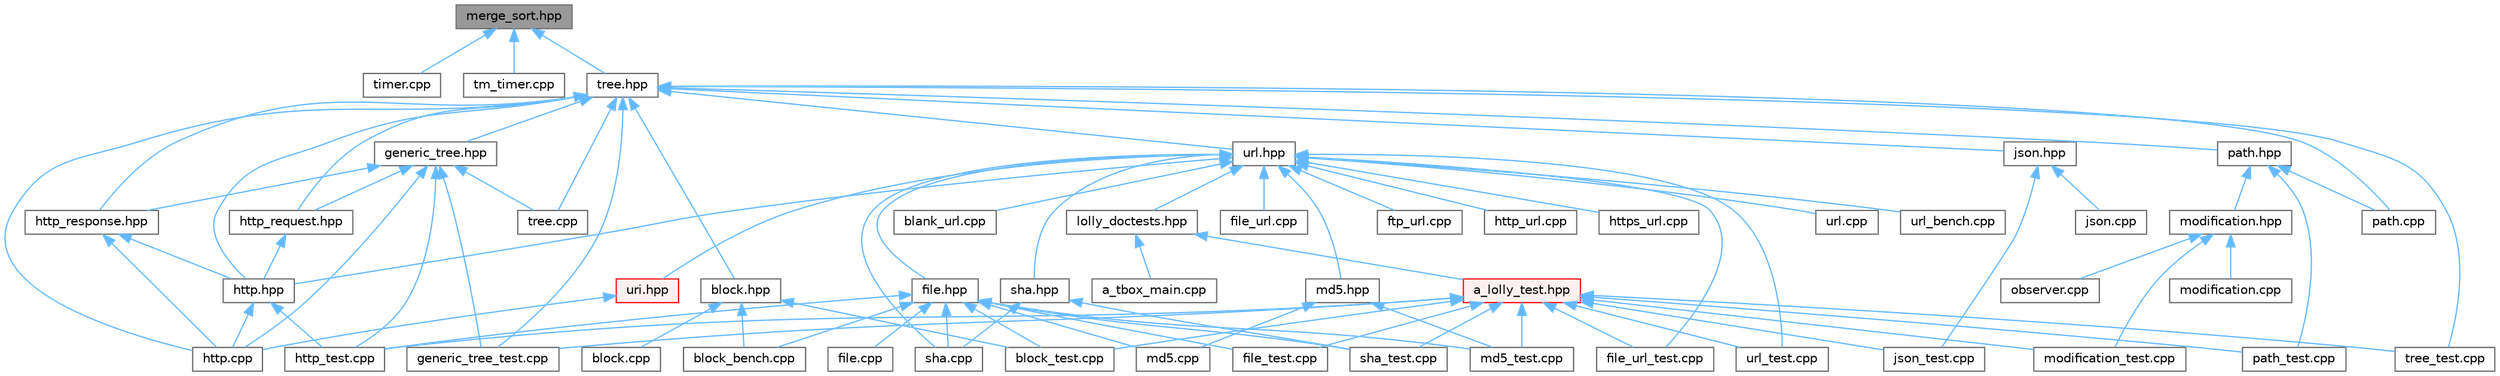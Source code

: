 digraph "merge_sort.hpp"
{
 // LATEX_PDF_SIZE
  bgcolor="transparent";
  edge [fontname=Helvetica,fontsize=10,labelfontname=Helvetica,labelfontsize=10];
  node [fontname=Helvetica,fontsize=10,shape=box,height=0.2,width=0.4];
  Node1 [id="Node000001",label="merge_sort.hpp",height=0.2,width=0.4,color="gray40", fillcolor="grey60", style="filled", fontcolor="black",tooltip=" "];
  Node1 -> Node2 [id="edge1_Node000001_Node000002",dir="back",color="steelblue1",style="solid",tooltip=" "];
  Node2 [id="Node000002",label="timer.cpp",height=0.2,width=0.4,color="grey40", fillcolor="white", style="filled",URL="$timer_8cpp.html",tooltip=" "];
  Node1 -> Node3 [id="edge2_Node000001_Node000003",dir="back",color="steelblue1",style="solid",tooltip=" "];
  Node3 [id="Node000003",label="tm_timer.cpp",height=0.2,width=0.4,color="grey40", fillcolor="white", style="filled",URL="$tm__timer_8cpp.html",tooltip=" "];
  Node1 -> Node4 [id="edge3_Node000001_Node000004",dir="back",color="steelblue1",style="solid",tooltip=" "];
  Node4 [id="Node000004",label="tree.hpp",height=0.2,width=0.4,color="grey40", fillcolor="white", style="filled",URL="$tree_8hpp.html",tooltip=" "];
  Node4 -> Node5 [id="edge4_Node000004_Node000005",dir="back",color="steelblue1",style="solid",tooltip=" "];
  Node5 [id="Node000005",label="block.hpp",height=0.2,width=0.4,color="grey40", fillcolor="white", style="filled",URL="$block_8hpp.html",tooltip=" "];
  Node5 -> Node6 [id="edge5_Node000005_Node000006",dir="back",color="steelblue1",style="solid",tooltip=" "];
  Node6 [id="Node000006",label="block.cpp",height=0.2,width=0.4,color="grey40", fillcolor="white", style="filled",URL="$block_8cpp.html",tooltip=" "];
  Node5 -> Node7 [id="edge6_Node000005_Node000007",dir="back",color="steelblue1",style="solid",tooltip=" "];
  Node7 [id="Node000007",label="block_bench.cpp",height=0.2,width=0.4,color="grey40", fillcolor="white", style="filled",URL="$block__bench_8cpp.html",tooltip=" "];
  Node5 -> Node8 [id="edge7_Node000005_Node000008",dir="back",color="steelblue1",style="solid",tooltip=" "];
  Node8 [id="Node000008",label="block_test.cpp",height=0.2,width=0.4,color="grey40", fillcolor="white", style="filled",URL="$block__test_8cpp.html",tooltip=" "];
  Node4 -> Node9 [id="edge8_Node000004_Node000009",dir="back",color="steelblue1",style="solid",tooltip=" "];
  Node9 [id="Node000009",label="generic_tree.hpp",height=0.2,width=0.4,color="grey40", fillcolor="white", style="filled",URL="$generic__tree_8hpp.html",tooltip=" "];
  Node9 -> Node10 [id="edge9_Node000009_Node000010",dir="back",color="steelblue1",style="solid",tooltip=" "];
  Node10 [id="Node000010",label="generic_tree_test.cpp",height=0.2,width=0.4,color="grey40", fillcolor="white", style="filled",URL="$generic__tree__test_8cpp.html",tooltip=" "];
  Node9 -> Node11 [id="edge10_Node000009_Node000011",dir="back",color="steelblue1",style="solid",tooltip=" "];
  Node11 [id="Node000011",label="http.cpp",height=0.2,width=0.4,color="grey40", fillcolor="white", style="filled",URL="$http_8cpp.html",tooltip=" "];
  Node9 -> Node12 [id="edge11_Node000009_Node000012",dir="back",color="steelblue1",style="solid",tooltip=" "];
  Node12 [id="Node000012",label="http_request.hpp",height=0.2,width=0.4,color="grey40", fillcolor="white", style="filled",URL="$http__request_8hpp.html",tooltip=" "];
  Node12 -> Node13 [id="edge12_Node000012_Node000013",dir="back",color="steelblue1",style="solid",tooltip=" "];
  Node13 [id="Node000013",label="http.hpp",height=0.2,width=0.4,color="grey40", fillcolor="white", style="filled",URL="$http_8hpp.html",tooltip=" "];
  Node13 -> Node11 [id="edge13_Node000013_Node000011",dir="back",color="steelblue1",style="solid",tooltip=" "];
  Node13 -> Node14 [id="edge14_Node000013_Node000014",dir="back",color="steelblue1",style="solid",tooltip=" "];
  Node14 [id="Node000014",label="http_test.cpp",height=0.2,width=0.4,color="grey40", fillcolor="white", style="filled",URL="$http__test_8cpp.html",tooltip=" "];
  Node9 -> Node15 [id="edge15_Node000009_Node000015",dir="back",color="steelblue1",style="solid",tooltip=" "];
  Node15 [id="Node000015",label="http_response.hpp",height=0.2,width=0.4,color="grey40", fillcolor="white", style="filled",URL="$http__response_8hpp.html",tooltip=" "];
  Node15 -> Node11 [id="edge16_Node000015_Node000011",dir="back",color="steelblue1",style="solid",tooltip=" "];
  Node15 -> Node13 [id="edge17_Node000015_Node000013",dir="back",color="steelblue1",style="solid",tooltip=" "];
  Node9 -> Node14 [id="edge18_Node000009_Node000014",dir="back",color="steelblue1",style="solid",tooltip=" "];
  Node9 -> Node16 [id="edge19_Node000009_Node000016",dir="back",color="steelblue1",style="solid",tooltip=" "];
  Node16 [id="Node000016",label="tree.cpp",height=0.2,width=0.4,color="grey40", fillcolor="white", style="filled",URL="$tree_8cpp.html",tooltip=" "];
  Node4 -> Node10 [id="edge20_Node000004_Node000010",dir="back",color="steelblue1",style="solid",tooltip=" "];
  Node4 -> Node11 [id="edge21_Node000004_Node000011",dir="back",color="steelblue1",style="solid",tooltip=" "];
  Node4 -> Node13 [id="edge22_Node000004_Node000013",dir="back",color="steelblue1",style="solid",tooltip=" "];
  Node4 -> Node12 [id="edge23_Node000004_Node000012",dir="back",color="steelblue1",style="solid",tooltip=" "];
  Node4 -> Node15 [id="edge24_Node000004_Node000015",dir="back",color="steelblue1",style="solid",tooltip=" "];
  Node4 -> Node17 [id="edge25_Node000004_Node000017",dir="back",color="steelblue1",style="solid",tooltip=" "];
  Node17 [id="Node000017",label="json.hpp",height=0.2,width=0.4,color="grey40", fillcolor="white", style="filled",URL="$json_8hpp.html",tooltip=" "];
  Node17 -> Node18 [id="edge26_Node000017_Node000018",dir="back",color="steelblue1",style="solid",tooltip=" "];
  Node18 [id="Node000018",label="json.cpp",height=0.2,width=0.4,color="grey40", fillcolor="white", style="filled",URL="$json_8cpp.html",tooltip=" "];
  Node17 -> Node19 [id="edge27_Node000017_Node000019",dir="back",color="steelblue1",style="solid",tooltip=" "];
  Node19 [id="Node000019",label="json_test.cpp",height=0.2,width=0.4,color="grey40", fillcolor="white", style="filled",URL="$json__test_8cpp.html",tooltip=" "];
  Node4 -> Node20 [id="edge28_Node000004_Node000020",dir="back",color="steelblue1",style="solid",tooltip=" "];
  Node20 [id="Node000020",label="path.cpp",height=0.2,width=0.4,color="grey40", fillcolor="white", style="filled",URL="$path_8cpp.html",tooltip=" "];
  Node4 -> Node21 [id="edge29_Node000004_Node000021",dir="back",color="steelblue1",style="solid",tooltip=" "];
  Node21 [id="Node000021",label="path.hpp",height=0.2,width=0.4,color="grey40", fillcolor="white", style="filled",URL="$path_8hpp.html",tooltip=" "];
  Node21 -> Node22 [id="edge30_Node000021_Node000022",dir="back",color="steelblue1",style="solid",tooltip=" "];
  Node22 [id="Node000022",label="modification.hpp",height=0.2,width=0.4,color="grey40", fillcolor="white", style="filled",URL="$modification_8hpp.html",tooltip=" "];
  Node22 -> Node23 [id="edge31_Node000022_Node000023",dir="back",color="steelblue1",style="solid",tooltip=" "];
  Node23 [id="Node000023",label="modification.cpp",height=0.2,width=0.4,color="grey40", fillcolor="white", style="filled",URL="$modification_8cpp.html",tooltip=" "];
  Node22 -> Node24 [id="edge32_Node000022_Node000024",dir="back",color="steelblue1",style="solid",tooltip=" "];
  Node24 [id="Node000024",label="modification_test.cpp",height=0.2,width=0.4,color="grey40", fillcolor="white", style="filled",URL="$modification__test_8cpp.html",tooltip=" "];
  Node22 -> Node25 [id="edge33_Node000022_Node000025",dir="back",color="steelblue1",style="solid",tooltip=" "];
  Node25 [id="Node000025",label="observer.cpp",height=0.2,width=0.4,color="grey40", fillcolor="white", style="filled",URL="$observer_8cpp.html",tooltip=" "];
  Node21 -> Node20 [id="edge34_Node000021_Node000020",dir="back",color="steelblue1",style="solid",tooltip=" "];
  Node21 -> Node26 [id="edge35_Node000021_Node000026",dir="back",color="steelblue1",style="solid",tooltip=" "];
  Node26 [id="Node000026",label="path_test.cpp",height=0.2,width=0.4,color="grey40", fillcolor="white", style="filled",URL="$path__test_8cpp.html",tooltip=" "];
  Node4 -> Node16 [id="edge36_Node000004_Node000016",dir="back",color="steelblue1",style="solid",tooltip=" "];
  Node4 -> Node27 [id="edge37_Node000004_Node000027",dir="back",color="steelblue1",style="solid",tooltip=" "];
  Node27 [id="Node000027",label="tree_test.cpp",height=0.2,width=0.4,color="grey40", fillcolor="white", style="filled",URL="$tree__test_8cpp.html",tooltip=" "];
  Node4 -> Node28 [id="edge38_Node000004_Node000028",dir="back",color="steelblue1",style="solid",tooltip=" "];
  Node28 [id="Node000028",label="url.hpp",height=0.2,width=0.4,color="grey40", fillcolor="white", style="filled",URL="$url_8hpp.html",tooltip=" "];
  Node28 -> Node29 [id="edge39_Node000028_Node000029",dir="back",color="steelblue1",style="solid",tooltip=" "];
  Node29 [id="Node000029",label="blank_url.cpp",height=0.2,width=0.4,color="grey40", fillcolor="white", style="filled",URL="$blank__url_8cpp.html",tooltip=" "];
  Node28 -> Node30 [id="edge40_Node000028_Node000030",dir="back",color="steelblue1",style="solid",tooltip=" "];
  Node30 [id="Node000030",label="file.hpp",height=0.2,width=0.4,color="grey40", fillcolor="white", style="filled",URL="$file_8hpp.html",tooltip=" "];
  Node30 -> Node7 [id="edge41_Node000030_Node000007",dir="back",color="steelblue1",style="solid",tooltip=" "];
  Node30 -> Node8 [id="edge42_Node000030_Node000008",dir="back",color="steelblue1",style="solid",tooltip=" "];
  Node30 -> Node31 [id="edge43_Node000030_Node000031",dir="back",color="steelblue1",style="solid",tooltip=" "];
  Node31 [id="Node000031",label="file.cpp",height=0.2,width=0.4,color="grey40", fillcolor="white", style="filled",URL="$file_8cpp.html",tooltip=" "];
  Node30 -> Node32 [id="edge44_Node000030_Node000032",dir="back",color="steelblue1",style="solid",tooltip=" "];
  Node32 [id="Node000032",label="file_test.cpp",height=0.2,width=0.4,color="grey40", fillcolor="white", style="filled",URL="$file__test_8cpp.html",tooltip=" "];
  Node30 -> Node14 [id="edge45_Node000030_Node000014",dir="back",color="steelblue1",style="solid",tooltip=" "];
  Node30 -> Node33 [id="edge46_Node000030_Node000033",dir="back",color="steelblue1",style="solid",tooltip=" "];
  Node33 [id="Node000033",label="md5.cpp",height=0.2,width=0.4,color="grey40", fillcolor="white", style="filled",URL="$md5_8cpp.html",tooltip=" "];
  Node30 -> Node34 [id="edge47_Node000030_Node000034",dir="back",color="steelblue1",style="solid",tooltip=" "];
  Node34 [id="Node000034",label="md5_test.cpp",height=0.2,width=0.4,color="grey40", fillcolor="white", style="filled",URL="$md5__test_8cpp.html",tooltip=" "];
  Node30 -> Node35 [id="edge48_Node000030_Node000035",dir="back",color="steelblue1",style="solid",tooltip=" "];
  Node35 [id="Node000035",label="sha.cpp",height=0.2,width=0.4,color="grey40", fillcolor="white", style="filled",URL="$sha_8cpp.html",tooltip=" "];
  Node30 -> Node36 [id="edge49_Node000030_Node000036",dir="back",color="steelblue1",style="solid",tooltip=" "];
  Node36 [id="Node000036",label="sha_test.cpp",height=0.2,width=0.4,color="grey40", fillcolor="white", style="filled",URL="$sha__test_8cpp.html",tooltip=" "];
  Node28 -> Node37 [id="edge50_Node000028_Node000037",dir="back",color="steelblue1",style="solid",tooltip=" "];
  Node37 [id="Node000037",label="file_url.cpp",height=0.2,width=0.4,color="grey40", fillcolor="white", style="filled",URL="$file__url_8cpp.html",tooltip=" "];
  Node28 -> Node38 [id="edge51_Node000028_Node000038",dir="back",color="steelblue1",style="solid",tooltip=" "];
  Node38 [id="Node000038",label="file_url_test.cpp",height=0.2,width=0.4,color="grey40", fillcolor="white", style="filled",URL="$file__url__test_8cpp.html",tooltip=" "];
  Node28 -> Node39 [id="edge52_Node000028_Node000039",dir="back",color="steelblue1",style="solid",tooltip=" "];
  Node39 [id="Node000039",label="ftp_url.cpp",height=0.2,width=0.4,color="grey40", fillcolor="white", style="filled",URL="$ftp__url_8cpp.html",tooltip=" "];
  Node28 -> Node13 [id="edge53_Node000028_Node000013",dir="back",color="steelblue1",style="solid",tooltip=" "];
  Node28 -> Node40 [id="edge54_Node000028_Node000040",dir="back",color="steelblue1",style="solid",tooltip=" "];
  Node40 [id="Node000040",label="http_url.cpp",height=0.2,width=0.4,color="grey40", fillcolor="white", style="filled",URL="$http__url_8cpp.html",tooltip=" "];
  Node28 -> Node41 [id="edge55_Node000028_Node000041",dir="back",color="steelblue1",style="solid",tooltip=" "];
  Node41 [id="Node000041",label="https_url.cpp",height=0.2,width=0.4,color="grey40", fillcolor="white", style="filled",URL="$https__url_8cpp.html",tooltip=" "];
  Node28 -> Node42 [id="edge56_Node000028_Node000042",dir="back",color="steelblue1",style="solid",tooltip=" "];
  Node42 [id="Node000042",label="lolly_doctests.hpp",height=0.2,width=0.4,color="grey40", fillcolor="white", style="filled",URL="$lolly__doctests_8hpp.html",tooltip=" "];
  Node42 -> Node43 [id="edge57_Node000042_Node000043",dir="back",color="steelblue1",style="solid",tooltip=" "];
  Node43 [id="Node000043",label="a_lolly_test.hpp",height=0.2,width=0.4,color="red", fillcolor="#FFF0F0", style="filled",URL="$a__lolly__test_8hpp.html",tooltip=" "];
  Node43 -> Node8 [id="edge58_Node000043_Node000008",dir="back",color="steelblue1",style="solid",tooltip=" "];
  Node43 -> Node32 [id="edge59_Node000043_Node000032",dir="back",color="steelblue1",style="solid",tooltip=" "];
  Node43 -> Node38 [id="edge60_Node000043_Node000038",dir="back",color="steelblue1",style="solid",tooltip=" "];
  Node43 -> Node10 [id="edge61_Node000043_Node000010",dir="back",color="steelblue1",style="solid",tooltip=" "];
  Node43 -> Node14 [id="edge62_Node000043_Node000014",dir="back",color="steelblue1",style="solid",tooltip=" "];
  Node43 -> Node19 [id="edge63_Node000043_Node000019",dir="back",color="steelblue1",style="solid",tooltip=" "];
  Node43 -> Node34 [id="edge64_Node000043_Node000034",dir="back",color="steelblue1",style="solid",tooltip=" "];
  Node43 -> Node24 [id="edge65_Node000043_Node000024",dir="back",color="steelblue1",style="solid",tooltip=" "];
  Node43 -> Node26 [id="edge66_Node000043_Node000026",dir="back",color="steelblue1",style="solid",tooltip=" "];
  Node43 -> Node36 [id="edge67_Node000043_Node000036",dir="back",color="steelblue1",style="solid",tooltip=" "];
  Node43 -> Node27 [id="edge68_Node000043_Node000027",dir="back",color="steelblue1",style="solid",tooltip=" "];
  Node43 -> Node67 [id="edge69_Node000043_Node000067",dir="back",color="steelblue1",style="solid",tooltip=" "];
  Node67 [id="Node000067",label="url_test.cpp",height=0.2,width=0.4,color="grey40", fillcolor="white", style="filled",URL="$url__test_8cpp.html",tooltip=" "];
  Node42 -> Node68 [id="edge70_Node000042_Node000068",dir="back",color="steelblue1",style="solid",tooltip=" "];
  Node68 [id="Node000068",label="a_tbox_main.cpp",height=0.2,width=0.4,color="grey40", fillcolor="white", style="filled",URL="$a__tbox__main_8cpp.html",tooltip=" "];
  Node28 -> Node69 [id="edge71_Node000028_Node000069",dir="back",color="steelblue1",style="solid",tooltip=" "];
  Node69 [id="Node000069",label="md5.hpp",height=0.2,width=0.4,color="grey40", fillcolor="white", style="filled",URL="$md5_8hpp.html",tooltip=" "];
  Node69 -> Node33 [id="edge72_Node000069_Node000033",dir="back",color="steelblue1",style="solid",tooltip=" "];
  Node69 -> Node34 [id="edge73_Node000069_Node000034",dir="back",color="steelblue1",style="solid",tooltip=" "];
  Node28 -> Node35 [id="edge74_Node000028_Node000035",dir="back",color="steelblue1",style="solid",tooltip=" "];
  Node28 -> Node70 [id="edge75_Node000028_Node000070",dir="back",color="steelblue1",style="solid",tooltip=" "];
  Node70 [id="Node000070",label="sha.hpp",height=0.2,width=0.4,color="grey40", fillcolor="white", style="filled",URL="$sha_8hpp.html",tooltip=" "];
  Node70 -> Node35 [id="edge76_Node000070_Node000035",dir="back",color="steelblue1",style="solid",tooltip=" "];
  Node70 -> Node36 [id="edge77_Node000070_Node000036",dir="back",color="steelblue1",style="solid",tooltip=" "];
  Node28 -> Node71 [id="edge78_Node000028_Node000071",dir="back",color="steelblue1",style="solid",tooltip=" "];
  Node71 [id="Node000071",label="uri.hpp",height=0.2,width=0.4,color="red", fillcolor="#FFF0F0", style="filled",URL="$uri_8hpp.html",tooltip=" "];
  Node71 -> Node11 [id="edge79_Node000071_Node000011",dir="back",color="steelblue1",style="solid",tooltip=" "];
  Node28 -> Node73 [id="edge80_Node000028_Node000073",dir="back",color="steelblue1",style="solid",tooltip=" "];
  Node73 [id="Node000073",label="url.cpp",height=0.2,width=0.4,color="grey40", fillcolor="white", style="filled",URL="$url_8cpp.html",tooltip=" "];
  Node28 -> Node74 [id="edge81_Node000028_Node000074",dir="back",color="steelblue1",style="solid",tooltip=" "];
  Node74 [id="Node000074",label="url_bench.cpp",height=0.2,width=0.4,color="grey40", fillcolor="white", style="filled",URL="$url__bench_8cpp.html",tooltip=" "];
  Node28 -> Node67 [id="edge82_Node000028_Node000067",dir="back",color="steelblue1",style="solid",tooltip=" "];
}
